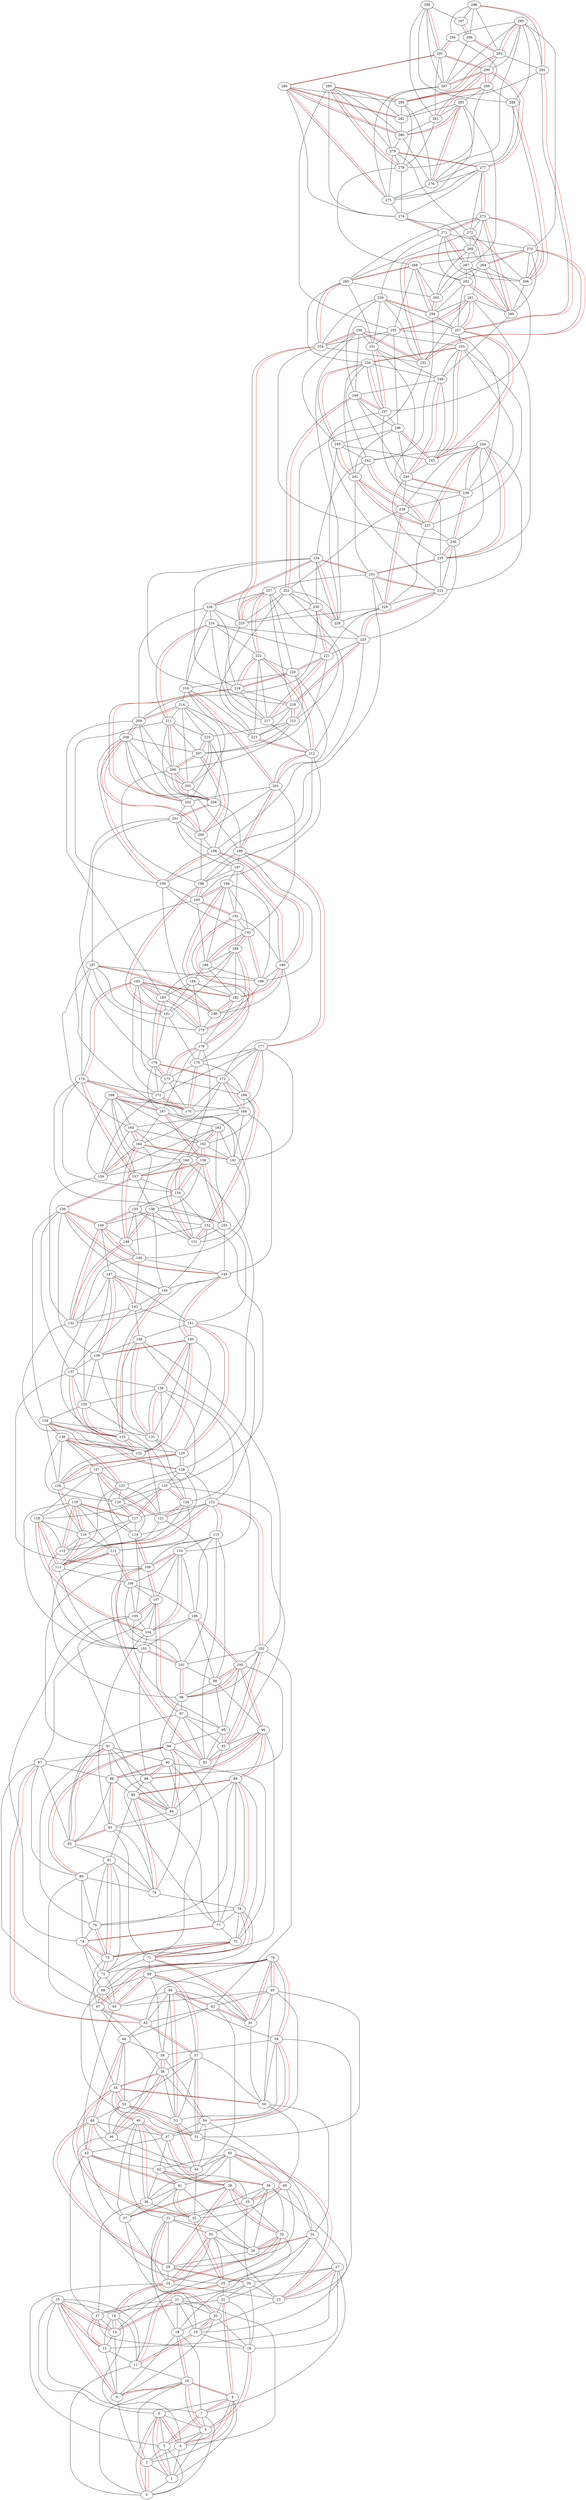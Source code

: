 graph BarAlb300_7_KrI_5088 {
0;
1;
2;
3;
4;
5;
6;
7;
8;
9;
10;
11;
12;
13;
14;
15;
16;
17;
18;
19;
20;
21;
22;
23;
24;
25;
26;
27;
28;
29;
30;
31;
32;
33;
34;
35;
36;
37;
38;
39;
40;
41;
42;
43;
44;
45;
46;
47;
48;
49;
50;
51;
52;
53;
54;
55;
56;
57;
58;
59;
60;
61;
62;
63;
64;
65;
66;
67;
68;
69;
70;
71;
72;
73;
74;
75;
76;
77;
78;
79;
80;
81;
82;
83;
84;
85;
86;
87;
88;
89;
90;
91;
92;
93;
94;
95;
96;
97;
98;
99;
100;
101;
102;
103;
104;
105;
106;
107;
108;
109;
110;
111;
112;
113;
114;
115;
116;
117;
118;
119;
120;
121;
122;
123;
124;
125;
126;
127;
128;
129;
130;
131;
132;
133;
134;
135;
136;
137;
138;
139;
140;
141;
142;
143;
144;
145;
146;
147;
148;
149;
150;
151;
152;
153;
154;
155;
156;
157;
158;
159;
160;
161;
162;
163;
164;
165;
166;
167;
168;
169;
170;
171;
172;
173;
174;
175;
176;
177;
178;
179;
180;
181;
182;
183;
184;
185;
186;
187;
188;
189;
190;
191;
192;
193;
194;
195;
196;
197;
198;
199;
200;
201;
202;
203;
204;
205;
206;
207;
208;
209;
210;
211;
212;
213;
214;
215;
216;
217;
218;
219;
220;
221;
222;
223;
224;
225;
226;
227;
228;
229;
230;
231;
232;
233;
234;
235;
236;
237;
238;
239;
240;
241;
242;
243;
244;
245;
246;
247;
248;
249;
250;
251;
252;
253;
254;
255;
256;
257;
258;
259;
260;
261;
262;
263;
264;
265;
266;
267;
268;
269;
270;
271;
272;
273;
274;
275;
276;
277;
278;
279;
280;
281;
282;
283;
284;
285;
286;
287;
288;
289;
290;
291;
292;
293;
294;
295;
296;
297;
298;
299;
1 -- 0[weight="53"];
2 -- 0[weight="14"];
2 -- 1[weight="73"];
3 -- 0[weight="72"];
3 -- 1[weight="53"];
3 -- 2[weight="67"];
4 -- 1[weight="47"];
4 -- 2[weight="92"];
5 -- 1[weight="54"];
5 -- 3[weight="82"];
5 -- 4[weight="92"];
6 -- 0[weight="11"];
6 -- 1[weight="22"];
6 -- 3[weight="75"];
6 -- 4[weight="32"];
6 -- 5[weight="81"];
7 -- 0[weight="37"];
7 -- 3[weight="3"];
7 -- 5[weight="61"];
8 -- 1[weight="60"];
8 -- 2[weight="34"];
8 -- 4[weight="15"];
8 -- 6[weight="42"];
8 -- 7[weight="31"];
9 -- 2[weight="53"];
10 -- 0[weight="62"];
10 -- 2[weight="75"];
10 -- 5[weight="19"];
10 -- 8[weight="10"];
10 -- 9[weight="18"];
11 -- 0[weight="82"];
11 -- 10[weight="82"];
12 -- 9[weight="92"];
12 -- 11[weight="38"];
13 -- 9[weight="93"];
13 -- 12[weight="56"];
14 -- 7[weight="33"];
14 -- 11[weight="34"];
14 -- 12[weight="97"];
14 -- 13[weight="18"];
15 -- 4[weight="48"];
15 -- 6[weight="61"];
15 -- 9[weight="14"];
15 -- 11[weight="53"];
15 -- 12[weight="6"];
15 -- 13[weight="9"];
15 -- 14[weight="49"];
16 -- 5[weight="29"];
17 -- 12[weight="27"];
17 -- 13[weight="59"];
17 -- 16[weight="69"];
18 -- 7[weight="32"];
18 -- 9[weight="94"];
18 -- 10[weight="10"];
19 -- 11[weight="4"];
19 -- 16[weight="44"];
20 -- 9[weight="93"];
20 -- 16[weight="91"];
20 -- 18[weight="95"];
20 -- 19[weight="29"];
21 -- 4[weight="59"];
21 -- 13[weight="40"];
21 -- 17[weight="74"];
21 -- 18[weight="41"];
21 -- 19[weight="69"];
21 -- 20[weight="65"];
22 -- 8[weight="8"];
22 -- 16[weight="40"];
22 -- 17[weight="57"];
22 -- 20[weight="99"];
23 -- 19[weight="43"];
24 -- 3[weight="61"];
24 -- 14[weight="30"];
24 -- 23[weight="69"];
25 -- 11[weight="4"];
25 -- 22[weight="62"];
26 -- 16[weight="99"];
26 -- 18[weight="91"];
26 -- 22[weight="35"];
26 -- 23[weight="67"];
27 -- 7[weight="51"];
27 -- 12[weight="95"];
27 -- 16[weight="77"];
27 -- 23[weight="8"];
27 -- 25[weight="39"];
27 -- 26[weight="89"];
28 -- 24[weight="41"];
28 -- 26[weight="21"];
29 -- 28[weight="48"];
30 -- 13[weight="49"];
30 -- 23[weight="93"];
30 -- 24[weight="21"];
30 -- 25[weight="37"];
30 -- 29[weight="67"];
31 -- 18[weight="93"];
31 -- 20[weight="33"];
31 -- 28[weight="68"];
31 -- 29[weight="37"];
31 -- 30[weight="77"];
32 -- 14[weight="44"];
32 -- 21[weight="54"];
32 -- 24[weight="28"];
32 -- 29[weight="10"];
33 -- 26[weight="98"];
33 -- 31[weight="68"];
33 -- 32[weight="73"];
34 -- 22[weight="69"];
34 -- 25[weight="64"];
34 -- 27[weight="42"];
34 -- 29[weight="18"];
35 -- 25[weight="32"];
36 -- 19[weight="43"];
36 -- 29[weight="70"];
36 -- 30[weight="78"];
36 -- 32[weight="30"];
36 -- 33[weight="96"];
36 -- 35[weight="41"];
37 -- 19[weight="100"];
37 -- 24[weight="56"];
38 -- 17[weight="60"];
38 -- 35[weight="25"];
38 -- 37[weight="66"];
39 -- 28[weight="14"];
39 -- 32[weight="28"];
39 -- 33[weight="14"];
39 -- 37[weight="26"];
40 -- 28[weight="38"];
40 -- 33[weight="5"];
40 -- 34[weight="67"];
40 -- 35[weight="66"];
41 -- 29[weight="45"];
41 -- 35[weight="9"];
41 -- 37[weight="41"];
41 -- 38[weight="25"];
42 -- 33[weight="49"];
42 -- 38[weight="65"];
42 -- 39[weight="9"];
42 -- 41[weight="37"];
43 -- 17[weight="82"];
43 -- 37[weight="73"];
43 -- 41[weight="2"];
43 -- 42[weight="54"];
44 -- 35[weight="29"];
45 -- 23[weight="36"];
45 -- 38[weight="48"];
45 -- 39[weight="63"];
45 -- 40[weight="19"];
45 -- 41[weight="50"];
45 -- 42[weight="94"];
45 -- 44[weight="36"];
46 -- 25[weight="36"];
46 -- 44[weight="57"];
47 -- 36[weight="16"];
47 -- 42[weight="84"];
47 -- 43[weight="37"];
48 -- 28[weight="16"];
48 -- 43[weight="12"];
48 -- 44[weight="79"];
48 -- 46[weight="32"];
48 -- 47[weight="51"];
49 -- 31[weight="89"];
49 -- 37[weight="76"];
49 -- 38[weight="12"];
49 -- 39[weight="25"];
49 -- 46[weight="77"];
49 -- 47[weight="4"];
50 -- 34[weight="85"];
50 -- 40[weight="35"];
51 -- 40[weight="50"];
52 -- 44[weight="13"];
52 -- 51[weight="40"];
53 -- 46[weight="27"];
53 -- 48[weight="85"];
53 -- 51[weight="21"];
53 -- 52[weight="78"];
54 -- 34[weight="41"];
54 -- 44[weight="69"];
54 -- 47[weight="80"];
54 -- 51[weight="60"];
55 -- 35[weight="8"];
55 -- 49[weight="5"];
55 -- 50[weight="12"];
55 -- 53[weight="19"];
56 -- 46[weight="13"];
56 -- 52[weight="72"];
56 -- 54[weight="68"];
56 -- 55[weight="7"];
57 -- 50[weight="40"];
57 -- 51[weight="10"];
57 -- 52[weight="41"];
57 -- 53[weight="48"];
57 -- 56[weight="72"];
58 -- 46[weight="50"];
58 -- 54[weight="66"];
58 -- 56[weight="24"];
59 -- 23[weight="94"];
59 -- 50[weight="30"];
59 -- 52[weight="71"];
59 -- 54[weight="3"];
59 -- 58[weight="47"];
60 -- 48[weight="2"];
60 -- 53[weight="64"];
60 -- 55[weight="86"];
60 -- 58[weight="74"];
61 -- 50[weight="32"];
62 -- 57[weight="6"];
62 -- 60[weight="54"];
63 -- 44[weight="56"];
63 -- 60[weight="48"];
63 -- 61[weight="26"];
63 -- 62[weight="49"];
64 -- 43[weight="45"];
65 -- 47[weight="42"];
65 -- 50[weight="42"];
65 -- 51[weight="28"];
65 -- 61[weight="99"];
65 -- 63[weight="65"];
65 -- 64[weight="50"];
66 -- 52[weight="14"];
66 -- 58[weight="86"];
66 -- 59[weight="100"];
66 -- 61[weight="29"];
66 -- 62[weight="59"];
66 -- 63[weight="3"];
66 -- 64[weight="51"];
67 -- 56[weight="40"];
67 -- 60[weight="39"];
67 -- 62[weight="23"];
68 -- 51[weight="61"];
68 -- 64[weight="47"];
68 -- 67[weight="39"];
69 -- 57[weight="21"];
69 -- 58[weight="88"];
69 -- 61[weight="61"];
69 -- 64[weight="2"];
69 -- 68[weight="88"];
70 -- 59[weight="23"];
70 -- 61[weight="10"];
70 -- 62[weight="59"];
70 -- 65[weight="24"];
70 -- 67[weight="23"];
70 -- 68[weight="57"];
70 -- 69[weight="59"];
71 -- 61[weight="12"];
71 -- 68[weight="89"];
71 -- 69[weight="92"];
72 -- 55[weight="36"];
72 -- 64[weight="68"];
73 -- 67[weight="33"];
73 -- 72[weight="12"];
74 -- 68[weight="51"];
74 -- 72[weight="95"];
74 -- 73[weight="3"];
75 -- 71[weight="23"];
75 -- 72[weight="26"];
75 -- 73[weight="18"];
76 -- 73[weight="7"];
76 -- 74[weight="75"];
77 -- 74[weight="14"];
77 -- 75[weight="46"];
78 -- 71[weight="13"];
78 -- 72[weight="65"];
78 -- 75[weight="82"];
78 -- 76[weight="57"];
78 -- 77[weight="44"];
79 -- 78[weight="72"];
80 -- 67[weight="100"];
80 -- 74[weight="60"];
80 -- 76[weight="48"];
80 -- 79[weight="45"];
81 -- 72[weight="42"];
81 -- 73[weight="24"];
81 -- 76[weight="94"];
81 -- 79[weight="69"];
81 -- 80[weight="37"];
82 -- 79[weight="49"];
82 -- 81[weight="41"];
83 -- 71[weight="89"];
83 -- 79[weight="74"];
83 -- 82[weight="3"];
84 -- 83[weight="71"];
85 -- 77[weight="64"];
85 -- 79[weight="42"];
85 -- 81[weight="85"];
85 -- 84[weight="2"];
86 -- 82[weight="24"];
86 -- 83[weight="13"];
86 -- 85[weight="56"];
87 -- 62[weight="36"];
87 -- 64[weight="94"];
87 -- 80[weight="46"];
87 -- 82[weight="98"];
87 -- 86[weight="56"];
88 -- 77[weight="58"];
88 -- 84[weight="59"];
88 -- 85[weight="36"];
89 -- 75[weight="84"];
89 -- 76[weight="60"];
89 -- 77[weight="29"];
89 -- 78[weight="17"];
89 -- 83[weight="58"];
89 -- 85[weight="20"];
90 -- 71[weight="48"];
90 -- 75[weight="62"];
90 -- 79[weight="89"];
90 -- 86[weight="22"];
90 -- 88[weight="21"];
91 -- 76[weight="44"];
91 -- 82[weight="35"];
91 -- 84[weight="47"];
91 -- 86[weight="90"];
91 -- 88[weight="49"];
91 -- 90[weight="69"];
93 -- 84[weight="60"];
93 -- 92[weight="54"];
94 -- 77[weight="81"];
94 -- 80[weight="5"];
94 -- 84[weight="17"];
94 -- 87[weight="50"];
94 -- 92[weight="55"];
95 -- 92[weight="61"];
95 -- 93[weight="30"];
95 -- 94[weight="82"];
96 -- 73[weight="43"];
96 -- 88[weight="14"];
96 -- 89[weight="25"];
96 -- 92[weight="9"];
96 -- 93[weight="60"];
97 -- 82[weight="64"];
97 -- 92[weight="62"];
97 -- 93[weight="56"];
97 -- 94[weight="58"];
97 -- 95[weight="72"];
98 -- 90[weight="73"];
98 -- 97[weight="72"];
99 -- 95[weight="75"];
99 -- 96[weight="61"];
99 -- 98[weight="59"];
100 -- 86[weight="35"];
100 -- 95[weight="42"];
100 -- 96[weight="14"];
100 -- 98[weight="35"];
100 -- 99[weight="21"];
101 -- 98[weight="33"];
101 -- 99[weight="88"];
102 -- 63[weight="43"];
102 -- 93[weight="6"];
102 -- 98[weight="53"];
102 -- 100[weight="35"];
102 -- 101[weight="39"];
103 -- 88[weight="56"];
103 -- 101[weight="9"];
104 -- 83[weight="23"];
104 -- 103[weight="46"];
105 -- 74[weight="66"];
105 -- 84[weight="31"];
105 -- 95[weight="48"];
105 -- 104[weight="27"];
106 -- 99[weight="43"];
106 -- 100[weight="17"];
106 -- 103[weight="70"];
106 -- 104[weight="74"];
107 -- 87[weight="89"];
107 -- 97[weight="55"];
107 -- 104[weight="18"];
107 -- 105[weight="6"];
108 -- 101[weight="70"];
108 -- 105[weight="32"];
108 -- 106[weight="98"];
108 -- 107[weight="21"];
109 -- 91[weight="72"];
109 -- 92[weight="8"];
109 -- 107[weight="7"];
110 -- 104[weight="18"];
110 -- 106[weight="29"];
110 -- 107[weight="58"];
110 -- 108[weight="69"];
110 -- 109[weight="2"];
111 -- 103[weight="68"];
111 -- 108[weight="39"];
112 -- 98[weight="100"];
112 -- 108[weight="14"];
112 -- 111[weight="3"];
113 -- 92[weight="94"];
113 -- 99[weight="54"];
113 -- 106[weight="67"];
113 -- 109[weight="93"];
113 -- 110[weight="26"];
113 -- 112[weight="66"];
114 -- 105[weight="43"];
114 -- 109[weight="17"];
115 -- 103[weight="62"];
116 -- 111[weight="2"];
116 -- 112[weight="68"];
116 -- 115[weight="49"];
117 -- 111[weight="48"];
117 -- 114[weight="23"];
117 -- 116[weight="46"];
118 -- 104[weight="6"];
118 -- 111[weight="17"];
118 -- 115[weight="98"];
118 -- 116[weight="43"];
119 -- 103[weight="84"];
119 -- 112[weight="49"];
119 -- 114[weight="72"];
119 -- 115[weight="29"];
119 -- 116[weight="14"];
119 -- 117[weight="8"];
119 -- 118[weight="92"];
120 -- 114[weight="98"];
120 -- 117[weight="31"];
121 -- 101[weight="55"];
121 -- 115[weight="56"];
122 -- 102[weight="2"];
122 -- 111[weight="24"];
122 -- 113[weight="1"];
122 -- 117[weight="34"];
122 -- 121[weight="95"];
123 -- 101[weight="69"];
123 -- 115[weight="71"];
123 -- 120[weight="94"];
123 -- 121[weight="54"];
124 -- 112[weight="85"];
124 -- 115[weight="91"];
124 -- 121[weight="20"];
125 -- 93[weight="59"];
125 -- 117[weight="5"];
125 -- 118[weight="31"];
125 -- 120[weight="65"];
125 -- 124[weight="15"];
126 -- 116[weight="3"];
126 -- 120[weight="35"];
127 -- 114[weight="94"];
127 -- 118[weight="79"];
127 -- 121[weight="53"];
127 -- 123[weight="56"];
127 -- 126[weight="61"];
128 -- 114[weight="88"];
128 -- 122[weight="96"];
128 -- 123[weight="51"];
128 -- 125[weight="51"];
129 -- 126[weight="30"];
129 -- 127[weight="59"];
129 -- 128[weight="32"];
130 -- 120[weight="71"];
130 -- 123[weight="33"];
130 -- 126[weight="91"];
130 -- 127[weight="54"];
130 -- 128[weight="25"];
130 -- 129[weight="59"];
131 -- 124[weight="96"];
131 -- 129[weight="62"];
132 -- 126[weight="49"];
133 -- 121[weight="71"];
133 -- 132[weight="4"];
134 -- 126[weight="95"];
134 -- 130[weight="7"];
134 -- 131[weight="55"];
134 -- 132[weight="37"];
134 -- 133[weight="26"];
135 -- 124[weight="38"];
135 -- 133[weight="15"];
135 -- 134[weight="31"];
136 -- 120[weight="89"];
136 -- 124[weight="72"];
136 -- 131[weight="24"];
136 -- 132[weight="30"];
136 -- 135[weight="17"];
137 -- 109[weight="97"];
137 -- 132[weight="6"];
137 -- 135[weight="40"];
137 -- 136[weight="33"];
138 -- 131[weight="43"];
138 -- 135[weight="29"];
138 -- 137[weight="92"];
139 -- 102[weight="51"];
139 -- 110[weight="60"];
139 -- 131[weight="33"];
139 -- 133[weight="83"];
139 -- 138[weight="89"];
140 -- 129[weight="94"];
140 -- 131[weight="89"];
140 -- 132[weight="15"];
140 -- 136[weight="15"];
140 -- 138[weight="6"];
141 -- 122[weight="47"];
141 -- 129[weight="5"];
141 -- 139[weight="56"];
141 -- 140[weight="85"];
142 -- 132[weight="38"];
143 -- 137[weight="68"];
143 -- 139[weight="41"];
143 -- 141[weight="87"];
143 -- 142[weight="53"];
144 -- 133[weight="4"];
144 -- 143[weight="74"];
145 -- 140[weight="7"];
145 -- 142[weight="29"];
145 -- 144[weight="93"];
146 -- 133[weight="26"];
146 -- 143[weight="19"];
146 -- 145[weight="45"];
147 -- 135[weight="41"];
147 -- 138[weight="9"];
147 -- 141[weight="57"];
147 -- 142[weight="27"];
147 -- 143[weight="12"];
147 -- 144[weight="33"];
148 -- 142[weight="1"];
148 -- 146[weight="36"];
149 -- 142[weight="12"];
149 -- 146[weight="6"];
149 -- 147[weight="87"];
149 -- 148[weight="36"];
150 -- 134[weight="79"];
150 -- 137[weight="55"];
150 -- 138[weight="62"];
150 -- 144[weight="68"];
150 -- 145[weight="8"];
150 -- 149[weight="2"];
152 -- 125[weight="49"];
152 -- 144[weight="54"];
152 -- 148[weight="49"];
152 -- 151[weight="22"];
153 -- 146[weight="61"];
153 -- 148[weight="27"];
153 -- 149[weight="20"];
153 -- 151[weight="78"];
153 -- 152[weight="52"];
154 -- 151[weight="64"];
154 -- 152[weight="77"];
154 -- 153[weight="55"];
155 -- 141[weight="60"];
155 -- 145[weight="93"];
155 -- 151[weight="64"];
156 -- 144[weight="97"];
156 -- 148[weight="17"];
156 -- 149[weight="76"];
156 -- 151[weight="58"];
156 -- 155[weight="38"];
157 -- 150[weight="5"];
157 -- 154[weight="93"];
157 -- 156[weight="69"];
158 -- 154[weight="18"];
158 -- 155[weight="33"];
158 -- 156[weight="31"];
158 -- 157[weight="22"];
159 -- 142[weight="45"];
160 -- 128[weight="33"];
160 -- 151[weight="29"];
160 -- 154[weight="26"];
160 -- 159[weight="75"];
161 -- 146[weight="79"];
162 -- 158[weight="3"];
162 -- 160[weight="88"];
162 -- 161[weight="33"];
163 -- 155[weight="85"];
163 -- 157[weight="38"];
163 -- 159[weight="43"];
163 -- 161[weight="77"];
163 -- 162[weight="15"];
164 -- 148[weight="11"];
164 -- 153[weight="87"];
164 -- 159[weight="16"];
164 -- 161[weight="7"];
165 -- 158[weight="34"];
165 -- 159[weight="84"];
165 -- 162[weight="95"];
165 -- 164[weight="29"];
166 -- 145[weight="97"];
166 -- 161[weight="35"];
166 -- 163[weight="27"];
166 -- 165[weight="39"];
167 -- 151[weight="50"];
167 -- 158[weight="11"];
167 -- 163[weight="53"];
167 -- 164[weight="44"];
168 -- 157[weight="54"];
168 -- 159[weight="88"];
168 -- 160[weight="94"];
168 -- 161[weight="61"];
168 -- 162[weight="53"];
168 -- 165[weight="63"];
168 -- 166[weight="51"];
168 -- 167[weight="8"];
169 -- 152[weight="2"];
169 -- 162[weight="66"];
169 -- 166[weight="97"];
171 -- 159[weight="82"];
171 -- 170[weight="8"];
172 -- 164[weight="87"];
172 -- 166[weight="7"];
172 -- 169[weight="33"];
172 -- 170[weight="52"];
173 -- 169[weight="51"];
173 -- 170[weight="75"];
173 -- 171[weight="71"];
174 -- 154[weight="31"];
174 -- 155[weight="72"];
174 -- 157[weight="5"];
174 -- 170[weight="20"];
174 -- 171[weight="41"];
175 -- 169[weight="69"];
175 -- 170[weight="50"];
175 -- 173[weight="58"];
176 -- 160[weight="59"];
176 -- 167[weight="97"];
176 -- 173[weight="5"];
176 -- 175[weight="69"];
177 -- 161[weight="46"];
177 -- 169[weight="23"];
177 -- 170[weight="91"];
177 -- 171[weight="87"];
177 -- 172[weight="88"];
177 -- 175[weight="69"];
178 -- 167[weight="96"];
178 -- 171[weight="99"];
178 -- 172[weight="3"];
178 -- 173[weight="10"];
179 -- 176[weight="32"];
180 -- 179[weight="92"];
181 -- 175[weight="96"];
181 -- 178[weight="85"];
182 -- 176[weight="76"];
182 -- 180[weight="8"];
183 -- 178[weight="26"];
183 -- 179[weight="6"];
183 -- 181[weight="51"];
184 -- 175[weight="78"];
184 -- 179[weight="33"];
184 -- 181[weight="21"];
184 -- 182[weight="37"];
184 -- 183[weight="76"];
185 -- 171[weight="45"];
185 -- 173[weight="58"];
185 -- 174[weight="16"];
185 -- 179[weight="43"];
185 -- 180[weight="17"];
185 -- 182[weight="9"];
185 -- 183[weight="17"];
186 -- 180[weight="31"];
187 -- 165[weight="58"];
187 -- 174[weight="92"];
187 -- 179[weight="54"];
187 -- 180[weight="19"];
187 -- 181[weight="52"];
187 -- 186[weight="83"];
188 -- 182[weight="87"];
188 -- 184[weight="52"];
188 -- 186[weight="85"];
189 -- 179[weight="7"];
189 -- 181[weight="50"];
189 -- 182[weight="48"];
189 -- 183[weight="95"];
189 -- 188[weight="39"];
190 -- 172[weight="73"];
190 -- 180[weight="57"];
190 -- 182[weight="22"];
190 -- 186[weight="92"];
191 -- 186[weight="29"];
191 -- 188[weight="9"];
191 -- 189[weight="11"];
192 -- 176[weight="11"];
192 -- 189[weight="58"];
192 -- 190[weight="97"];
192 -- 191[weight="84"];
193 -- 170[weight="83"];
193 -- 188[weight="37"];
193 -- 192[weight="24"];
194 -- 184[weight="2"];
194 -- 186[weight="95"];
194 -- 188[weight="95"];
194 -- 191[weight="46"];
194 -- 192[weight="84"];
194 -- 193[weight="20"];
195 -- 180[weight="99"];
195 -- 191[weight="46"];
195 -- 193[weight="48"];
196 -- 181[weight="12"];
196 -- 193[weight="9"];
197 -- 190[weight="43"];
197 -- 192[weight="44"];
197 -- 194[weight="81"];
197 -- 196[weight="100"];
198 -- 190[weight="4"];
198 -- 195[weight="4"];
198 -- 197[weight="97"];
199 -- 177[weight="1"];
199 -- 186[weight="30"];
199 -- 196[weight="90"];
199 -- 197[weight="46"];
200 -- 196[weight="85"];
200 -- 198[weight="28"];
201 -- 178[weight="59"];
201 -- 187[weight="91"];
201 -- 197[weight="54"];
201 -- 198[weight="84"];
201 -- 200[weight="62"];
202 -- 200[weight="34"];
202 -- 201[weight="71"];
203 -- 191[weight="84"];
203 -- 199[weight="14"];
203 -- 200[weight="31"];
203 -- 202[weight="83"];
204 -- 199[weight="53"];
204 -- 201[weight="17"];
205 -- 202[weight="81"];
205 -- 204[weight="76"];
206 -- 196[weight="65"];
206 -- 204[weight="2"];
206 -- 205[weight="12"];
207 -- 200[weight="23"];
207 -- 206[weight="24"];
208 -- 195[weight="26"];
208 -- 199[weight="91"];
208 -- 200[weight="18"];
208 -- 204[weight="85"];
208 -- 205[weight="41"];
208 -- 207[weight="76"];
209 -- 183[weight="99"];
209 -- 202[weight="71"];
209 -- 206[weight="68"];
209 -- 208[weight="4"];
210 -- 198[weight="39"];
210 -- 202[weight="84"];
210 -- 205[weight="70"];
210 -- 207[weight="34"];
211 -- 195[weight="76"];
211 -- 204[weight="38"];
211 -- 206[weight="11"];
211 -- 207[weight="65"];
211 -- 210[weight="36"];
212 -- 193[weight="33"];
212 -- 196[weight="66"];
212 -- 203[weight="12"];
213 -- 212[weight="14"];
214 -- 204[weight="84"];
214 -- 205[weight="79"];
214 -- 209[weight="38"];
214 -- 210[weight="77"];
214 -- 211[weight="95"];
214 -- 213[weight="98"];
215 -- 206[weight="88"];
215 -- 207[weight="92"];
215 -- 210[weight="66"];
215 -- 213[weight="47"];
216 -- 203[weight="4"];
216 -- 205[weight="47"];
216 -- 213[weight="21"];
216 -- 214[weight="89"];
217 -- 212[weight="51"];
218 -- 213[weight="31"];
218 -- 215[weight="14"];
218 -- 217[weight="56"];
219 -- 202[weight="34"];
219 -- 217[weight="62"];
219 -- 218[weight="44"];
220 -- 203[weight="55"];
220 -- 215[weight="81"];
220 -- 216[weight="54"];
220 -- 219[weight="8"];
221 -- 207[weight="70"];
221 -- 217[weight="29"];
221 -- 220[weight="16"];
222 -- 212[weight="16"];
222 -- 213[weight="93"];
222 -- 217[weight="71"];
222 -- 219[weight="6"];
222 -- 220[weight="95"];
223 -- 198[weight="50"];
223 -- 218[weight="30"];
223 -- 221[weight="41"];
224 -- 211[weight="8"];
224 -- 216[weight="66"];
224 -- 217[weight="54"];
224 -- 221[weight="54"];
224 -- 222[weight="60"];
224 -- 223[weight="86"];
225 -- 217[weight="67"];
226 -- 209[weight="50"];
226 -- 216[weight="58"];
226 -- 219[weight="59"];
226 -- 224[weight="89"];
226 -- 225[weight="88"];
227 -- 215[weight="58"];
227 -- 218[weight="40"];
227 -- 220[weight="42"];
227 -- 222[weight="18"];
227 -- 225[weight="18"];
227 -- 226[weight="53"];
228 -- 223[weight="93"];
229 -- 221[weight="61"];
229 -- 225[weight="69"];
229 -- 228[weight="85"];
230 -- 209[weight="52"];
230 -- 221[weight="9"];
230 -- 225[weight="32"];
230 -- 228[weight="17"];
231 -- 223[weight="14"];
231 -- 229[weight="85"];
232 -- 212[weight="57"];
232 -- 213[weight="58"];
232 -- 225[weight="89"];
232 -- 228[weight="92"];
232 -- 230[weight="80"];
233 -- 195[weight="41"];
233 -- 227[weight="30"];
233 -- 229[weight="47"];
233 -- 231[weight="12"];
234 -- 218[weight="75"];
234 -- 219[weight="68"];
234 -- 226[weight="40"];
234 -- 228[weight="22"];
234 -- 230[weight="57"];
234 -- 233[weight="22"];
235 -- 231[weight="60"];
235 -- 233[weight="26"];
236 -- 223[weight="43"];
236 -- 231[weight="91"];
236 -- 235[weight="10"];
237 -- 229[weight="31"];
237 -- 236[weight="90"];
238 -- 229[weight="26"];
238 -- 232[weight="60"];
238 -- 237[weight="75"];
239 -- 236[weight="9"];
239 -- 238[weight="81"];
240 -- 235[weight="45"];
240 -- 238[weight="37"];
240 -- 239[weight="10"];
241 -- 233[weight="29"];
241 -- 237[weight="24"];
241 -- 238[weight="5"];
242 -- 234[weight="98"];
242 -- 237[weight="6"];
242 -- 241[weight="32"];
243 -- 240[weight="53"];
244 -- 231[weight="85"];
244 -- 235[weight="23"];
244 -- 236[weight="39"];
244 -- 237[weight="10"];
244 -- 238[weight="75"];
244 -- 239[weight="85"];
244 -- 242[weight="53"];
244 -- 243[weight="75"];
245 -- 228[weight="48"];
245 -- 241[weight="31"];
245 -- 242[weight="63"];
245 -- 243[weight="66"];
246 -- 240[weight="54"];
246 -- 241[weight="85"];
246 -- 243[weight="1"];
246 -- 245[weight="46"];
247 -- 231[weight="81"];
247 -- 239[weight="92"];
247 -- 246[weight="52"];
248 -- 232[weight="48"];
248 -- 240[weight="85"];
248 -- 246[weight="70"];
248 -- 247[weight="14"];
249 -- 240[weight="13"];
249 -- 243[weight="89"];
249 -- 248[weight="48"];
250 -- 241[weight="37"];
250 -- 242[weight="38"];
250 -- 245[weight="10"];
250 -- 247[weight="7"];
250 -- 249[weight="51"];
251 -- 235[weight="96"];
251 -- 247[weight="42"];
251 -- 249[weight="90"];
252 -- 230[weight="78"];
253 -- 237[weight="49"];
253 -- 239[weight="82"];
253 -- 243[weight="25"];
253 -- 249[weight="61"];
253 -- 250[weight="4"];
254 -- 225[weight="31"];
254 -- 236[weight="43"];
254 -- 252[weight="38"];
255 -- 239[weight="75"];
255 -- 246[weight="46"];
255 -- 251[weight="61"];
255 -- 254[weight="67"];
256 -- 228[weight="67"];
256 -- 245[weight="48"];
256 -- 248[weight="92"];
256 -- 251[weight="98"];
256 -- 252[weight="15"];
256 -- 253[weight="62"];
256 -- 254[weight="26"];
257 -- 243[weight="43"];
257 -- 253[weight="84"];
258 -- 242[weight="95"];
258 -- 257[weight="84"];
259 -- 248[weight="68"];
259 -- 251[weight="58"];
259 -- 252[weight="85"];
259 -- 254[weight="100"];
259 -- 257[weight="69"];
259 -- 258[weight="18"];
260 -- 249[weight="72"];
261 -- 235[weight="89"];
261 -- 252[weight="55"];
261 -- 255[weight="19"];
261 -- 257[weight="25"];
261 -- 258[weight="56"];
261 -- 260[weight="95"];
262 -- 257[weight="76"];
262 -- 258[weight="73"];
262 -- 260[weight="41"];
263 -- 258[weight="18"];
264 -- 247[weight="78"];
264 -- 260[weight="7"];
264 -- 262[weight="44"];
264 -- 263[weight="70"];
265 -- 250[weight="59"];
265 -- 251[weight="69"];
265 -- 254[weight="39"];
265 -- 263[weight="68"];
266 -- 260[weight="65"];
267 -- 261[weight="80"];
267 -- 262[weight="98"];
267 -- 263[weight="87"];
267 -- 266[weight="75"];
268 -- 255[weight="67"];
268 -- 258[weight="36"];
268 -- 262[weight="87"];
268 -- 263[weight="47"];
268 -- 265[weight="41"];
269 -- 252[weight="19"];
269 -- 263[weight="49"];
269 -- 264[weight="88"];
269 -- 267[weight="79"];
270 -- 252[weight="31"];
270 -- 260[weight="74"];
270 -- 264[weight="1"];
270 -- 266[weight="74"];
270 -- 268[weight="93"];
271 -- 259[weight="55"];
271 -- 262[weight="58"];
271 -- 266[weight="82"];
271 -- 267[weight="24"];
271 -- 270[weight="32"];
272 -- 264[weight="27"];
272 -- 265[weight="57"];
272 -- 266[weight="68"];
272 -- 269[weight="82"];
273 -- 260[weight="31"];
273 -- 265[weight="88"];
273 -- 266[weight="33"];
273 -- 269[weight="71"];
273 -- 271[weight="10"];
273 -- 272[weight="60"];
274 -- 269[weight="92"];
274 -- 271[weight="29"];
275 -- 274[weight="40"];
276 -- 275[weight="59"];
277 -- 272[weight="86"];
277 -- 273[weight="24"];
277 -- 274[weight="47"];
277 -- 275[weight="35"];
277 -- 276[weight="82"];
278 -- 268[weight="44"];
278 -- 274[weight="43"];
279 -- 272[weight="81"];
279 -- 275[weight="67"];
279 -- 277[weight="6"];
279 -- 278[weight="71"];
280 -- 276[weight="97"];
280 -- 279[weight="66"];
281 -- 278[weight="29"];
281 -- 280[weight="45"];
282 -- 280[weight="97"];
283 -- 267[weight="37"];
283 -- 275[weight="91"];
283 -- 276[weight="8"];
283 -- 280[weight="4"];
283 -- 281[weight="56"];
283 -- 282[weight="22"];
284 -- 276[weight="60"];
284 -- 278[weight="94"];
284 -- 282[weight="55"];
285 -- 255[weight="88"];
285 -- 274[weight="91"];
285 -- 278[weight="6"];
285 -- 279[weight="27"];
285 -- 280[weight="43"];
285 -- 282[weight="95"];
285 -- 284[weight="4"];
286 -- 274[weight="58"];
286 -- 275[weight="22"];
286 -- 280[weight="17"];
286 -- 282[weight="22"];
286 -- 284[weight="28"];
287 -- 275[weight="47"];
287 -- 279[weight="54"];
288 -- 266[weight="8"];
288 -- 276[weight="50"];
289 -- 278[weight="84"];
289 -- 283[weight="52"];
289 -- 284[weight="17"];
289 -- 288[weight="41"];
290 -- 277[weight="1"];
290 -- 281[weight="9"];
290 -- 287[weight="19"];
290 -- 289[weight="10"];
291 -- 281[weight="63"];
291 -- 286[weight="8"];
291 -- 287[weight="37"];
291 -- 290[weight="25"];
292 -- 257[weight="30"];
292 -- 282[weight="54"];
293 -- 284[weight="36"];
293 -- 290[weight="78"];
293 -- 292[weight="55"];
294 -- 289[weight="42"];
294 -- 291[weight="3"];
295 -- 270[weight="84"];
295 -- 276[weight="61"];
295 -- 287[weight="78"];
295 -- 288[weight="96"];
295 -- 290[weight="69"];
295 -- 292[weight="72"];
295 -- 293[weight="33"];
295 -- 294[weight="94"];
296 -- 287[weight="93"];
296 -- 293[weight="18"];
297 -- 296[weight="23"];
298 -- 292[weight="46"];
298 -- 293[weight="75"];
298 -- 294[weight="89"];
298 -- 296[weight="56"];
298 -- 297[weight="57"];
299 -- 281[weight="83"];
299 -- 287[weight="85"];
299 -- 288[weight="95"];
299 -- 291[weight="45"];
299 -- 297[weight="76"];
107 -- 97 [color=red,] ;
127 -- 121 [color=red,] ;
175 -- 170 [color=red,] ;
248 -- 232 [color=red,] ;
298 -- 292 [color=red,] ;
299 -- 291 [color=red,] ;
197 -- 190 [color=red,] ;
257 -- 243 [color=red,] ;
85 -- 79 [color=red,] ;
251 -- 247 [color=red,] ;
262 -- 260 [color=red,] ;
268 -- 265 [color=red,] ;
21 -- 13 [color=red,] ;
234 -- 226 [color=red,] ;
68 -- 67 [color=red,] ;
265 -- 254 [color=red,] ;
214 -- 209 [color=red,] ;
45 -- 23 [color=red,] ;
87 -- 62 [color=red,] ;
268 -- 258 [color=red,] ;
293 -- 284 [color=red,] ;
91 -- 82 [color=red,] ;
100 -- 98 [color=red,] ;
210 -- 207 [color=red,] ;
219 -- 202 [color=red,] ;
31 -- 20 [color=red,] ;
101 -- 98 [color=red,] ;
130 -- 123 [color=red,] ;
139 -- 131 [color=red,] ;
158 -- 155 [color=red,] ;
273 -- 266 [color=red,] ;
295 -- 293 [color=red,] ;
6 -- 4 [color=red,] ;
35 -- 25 [color=red,] ;
129 -- 128 [color=red,] ;
8 -- 7 [color=red,] ;
120 -- 117 [color=red,] ;
245 -- 241 [color=red,] ;
254 -- 225 [color=red,] ;
270 -- 252 [color=red,] ;
273 -- 260 [color=red,] ;
24 -- 14 [color=red,] ;
95 -- 93 [color=red,] ;
129 -- 126 [color=red,] ;
223 -- 218 [color=red,] ;
292 -- 257 [color=red,] ;
16 -- 5 [color=red,] ;
20 -- 19 [color=red,] ;
119 -- 115 [color=red,] ;
160 -- 151 [color=red,] ;
165 -- 164 [color=red,] ;
191 -- 186 [color=red,] ;
221 -- 217 [color=red,] ;
274 -- 271 [color=red,] ;
32 -- 24 [color=red,] ;
39 -- 32 [color=red,] ;
17 -- 12 [color=red,] ;
272 -- 264 [color=red,] ;
39 -- 37 [color=red,] ;
63 -- 61 [color=red,] ;
134 -- 133 [color=red,] ;
160 -- 154 [color=red,] ;
183 -- 178 [color=red,] ;
208 -- 195 [color=red,] ;
235 -- 233 [color=red,] ;
238 -- 229 [color=red,] ;
256 -- 254 [color=red,] ;
96 -- 89 [color=red,] ;
130 -- 128 [color=red,] ;
253 -- 243 [color=red,] ;
261 -- 257 [color=red,] ;
291 -- 290 [color=red,] ;
58 -- 56 [color=red,] ;
70 -- 65 [color=red,] ;
81 -- 73 [color=red,] ;
122 -- 111 [color=red,] ;
136 -- 131 [color=red,] ;
193 -- 192 [color=red,] ;
207 -- 206 [color=red,] ;
241 -- 237 [color=red,] ;
271 -- 267 [color=red,] ;
277 -- 273 [color=red,] ;
67 -- 62 [color=red,] ;
70 -- 59 [color=red,] ;
70 -- 67 [color=red,] ;
75 -- 71 [color=red,] ;
177 -- 169 [color=red,] ;
207 -- 200 [color=red,] ;
244 -- 235 [color=red,] ;
297 -- 296 [color=red,] ;
6 -- 1 [color=red,] ;
90 -- 86 [color=red,] ;
152 -- 151 [color=red,] ;
158 -- 157 [color=red,] ;
190 -- 182 [color=red,] ;
234 -- 228 [color=red,] ;
234 -- 233 [color=red,] ;
286 -- 275 [color=red,] ;
286 -- 282 [color=red,] ;
28 -- 26 [color=red,] ;
30 -- 24 [color=red,] ;
53 -- 51 [color=red,] ;
69 -- 57 [color=red,] ;
90 -- 88 [color=red,] ;
100 -- 99 [color=red,] ;
89 -- 85 [color=red,] ;
124 -- 121 [color=red,] ;
153 -- 149 [color=red,] ;
174 -- 170 [color=red,] ;
194 -- 193 [color=red,] ;
10 -- 5 [color=red,] ;
45 -- 40 [color=red,] ;
55 -- 53 [color=red,] ;
187 -- 180 [color=red,] ;
261 -- 255 [color=red,] ;
269 -- 252 [color=red,] ;
290 -- 287 [color=red,] ;
10 -- 9 [color=red,] ;
14 -- 13 [color=red,] ;
34 -- 29 [color=red,] ;
75 -- 73 [color=red,] ;
110 -- 104 [color=red,] ;
158 -- 154 [color=red,] ;
208 -- 200 [color=red,] ;
227 -- 222 [color=red,] ;
227 -- 225 [color=red,] ;
259 -- 258 [color=red,] ;
263 -- 258 [color=red,] ;
296 -- 293 [color=red,] ;
89 -- 78 [color=red,] ;
94 -- 84 [color=red,] ;
106 -- 100 [color=red,] ;
114 -- 109 [color=red,] ;
118 -- 111 [color=red,] ;
156 -- 148 [color=red,] ;
185 -- 183 [color=red,] ;
204 -- 201 [color=red,] ;
230 -- 228 [color=red,] ;
286 -- 280 [color=red,] ;
289 -- 284 [color=red,] ;
47 -- 36 [color=red,] ;
48 -- 28 [color=red,] ;
164 -- 159 [color=red,] ;
185 -- 174 [color=red,] ;
221 -- 220 [color=red,] ;
222 -- 212 [color=red,] ;
8 -- 4 [color=red,] ;
125 -- 124 [color=red,] ;
135 -- 133 [color=red,] ;
140 -- 132 [color=red,] ;
140 -- 136 [color=red,] ;
163 -- 162 [color=red,] ;
256 -- 252 [color=red,] ;
2 -- 0 [color=red,] ;
15 -- 9 [color=red,] ;
39 -- 28 [color=red,] ;
39 -- 33 [color=red,] ;
66 -- 52 [color=red,] ;
77 -- 74 [color=red,] ;
96 -- 88 [color=red,] ;
100 -- 96 [color=red,] ;
112 -- 108 [color=red,] ;
119 -- 116 [color=red,] ;
203 -- 199 [color=red,] ;
213 -- 212 [color=red,] ;
218 -- 215 [color=red,] ;
231 -- 223 [color=red,] ;
248 -- 247 [color=red,] ;
52 -- 44 [color=red,] ;
56 -- 46 [color=red,] ;
78 -- 71 [color=red,] ;
86 -- 83 [color=red,] ;
249 -- 240 [color=red,] ;
48 -- 43 [color=red,] ;
49 -- 38 [color=red,] ;
55 -- 50 [color=red,] ;
71 -- 61 [color=red,] ;
73 -- 72 [color=red,] ;
147 -- 143 [color=red,] ;
149 -- 142 [color=red,] ;
196 -- 181 [color=red,] ;
206 -- 205 [color=red,] ;
212 -- 203 [color=red,] ;
233 -- 231 [color=red,] ;
6 -- 0 [color=red,] ;
164 -- 148 [color=red,] ;
167 -- 158 [color=red,] ;
191 -- 189 [color=red,] ;
192 -- 176 [color=red,] ;
211 -- 206 [color=red,] ;
10 -- 8 [color=red,] ;
18 -- 10 [color=red,] ;
32 -- 29 [color=red,] ;
57 -- 51 [color=red,] ;
70 -- 61 [color=red,] ;
178 -- 173 [color=red,] ;
236 -- 235 [color=red,] ;
240 -- 239 [color=red,] ;
244 -- 237 [color=red,] ;
250 -- 245 [color=red,] ;
273 -- 271 [color=red,] ;
290 -- 289 [color=red,] ;
15 -- 13 [color=red,] ;
41 -- 35 [color=red,] ;
42 -- 39 [color=red,] ;
96 -- 92 [color=red,] ;
103 -- 101 [color=red,] ;
147 -- 138 [color=red,] ;
185 -- 182 [color=red,] ;
191 -- 188 [color=red,] ;
196 -- 193 [color=red,] ;
230 -- 221 [color=red,] ;
239 -- 236 [color=red,] ;
290 -- 281 [color=red,] ;
22 -- 8 [color=red,] ;
27 -- 23 [color=red,] ;
55 -- 35 [color=red,] ;
109 -- 92 [color=red,] ;
119 -- 117 [color=red,] ;
150 -- 145 [color=red,] ;
168 -- 167 [color=red,] ;
171 -- 170 [color=red,] ;
182 -- 180 [color=red,] ;
220 -- 219 [color=red,] ;
224 -- 211 [color=red,] ;
283 -- 276 [color=red,] ;
288 -- 266 [color=red,] ;
291 -- 286 [color=red,] ;
56 -- 55 [color=red,] ;
76 -- 73 [color=red,] ;
109 -- 107 [color=red,] ;
134 -- 130 [color=red,] ;
145 -- 140 [color=red,] ;
164 -- 161 [color=red,] ;
172 -- 166 [color=red,] ;
189 -- 179 [color=red,] ;
250 -- 247 [color=red,] ;
264 -- 260 [color=red,] ;
15 -- 12 [color=red,] ;
62 -- 57 [color=red,] ;
102 -- 93 [color=red,] ;
107 -- 105 [color=red,] ;
118 -- 104 [color=red,] ;
137 -- 132 [color=red,] ;
140 -- 138 [color=red,] ;
149 -- 146 [color=red,] ;
183 -- 179 [color=red,] ;
222 -- 219 [color=red,] ;
242 -- 237 [color=red,] ;
279 -- 277 [color=red,] ;
285 -- 278 [color=red,] ;
40 -- 33 [color=red,] ;
55 -- 49 [color=red,] ;
94 -- 80 [color=red,] ;
125 -- 117 [color=red,] ;
141 -- 129 [color=red,] ;
157 -- 150 [color=red,] ;
174 -- 157 [color=red,] ;
176 -- 173 [color=red,] ;
241 -- 238 [color=red,] ;
19 -- 11 [color=red,] ;
25 -- 11 [color=red,] ;
49 -- 47 [color=red,] ;
133 -- 132 [color=red,] ;
144 -- 133 [color=red,] ;
198 -- 190 [color=red,] ;
198 -- 195 [color=red,] ;
209 -- 208 [color=red,] ;
216 -- 203 [color=red,] ;
253 -- 250 [color=red,] ;
283 -- 280 [color=red,] ;
285 -- 284 [color=red,] ;
7 -- 3 [color=red,] ;
59 -- 54 [color=red,] ;
66 -- 63 [color=red,] ;
74 -- 73 [color=red,] ;
83 -- 82 [color=red,] ;
112 -- 111 [color=red,] ;
126 -- 116 [color=red,] ;
162 -- 158 [color=red,] ;
178 -- 172 [color=red,] ;
294 -- 291 [color=red,] ;
43 -- 41 [color=red,] ;
60 -- 48 [color=red,] ;
69 -- 64 [color=red,] ;
85 -- 84 [color=red,] ;
110 -- 109 [color=red,] ;
116 -- 111 [color=red,] ;
122 -- 102 [color=red,] ;
150 -- 149 [color=red,] ;
169 -- 152 [color=red,] ;
194 -- 184 [color=red,] ;
206 -- 204 [color=red,] ;
122 -- 113 [color=red,] ;
148 -- 142 [color=red,] ;
199 -- 177 [color=red,] ;
246 -- 243 [color=red,] ;
270 -- 264 [color=red,] ;
290 -- 277 [color=red,] ;
}